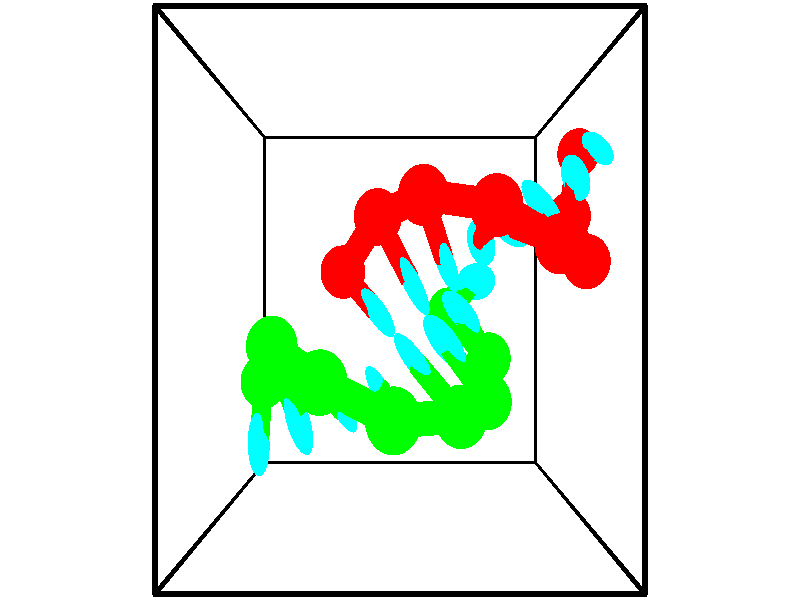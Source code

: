 // switches for output
#declare DRAW_BASES = 1; // possible values are 0, 1; only relevant for DNA ribbons
#declare DRAW_BASES_TYPE = 3; // possible values are 1, 2, 3; only relevant for DNA ribbons
#declare DRAW_FOG = 0; // set to 1 to enable fog

#include "colors.inc"

#include "transforms.inc"
background { rgb <1, 1, 1>}

#default {
   normal{
       ripples 0.25
       frequency 0.20
       turbulence 0.2
       lambda 5
   }
	finish {
		phong 0.1
		phong_size 40.
	}
}

// original window dimensions: 1024x640


// camera settings

camera {
	sky <-0, 1, 0>
	up <-0, 1, 0>
	right 1.6 * <1, 0, 0>
	location <2.5, 2.5, 11.1562>
	look_at <2.5, 2.5, 2.5>
	direction <0, 0, -8.6562>
	angle 67.0682
}


# declare cpy_camera_pos = <2.5, 2.5, 11.1562>;
# if (DRAW_FOG = 1)
fog {
	fog_type 2
	up vnormalize(cpy_camera_pos)
	color rgbt<1,1,1,0.3>
	distance 1e-5
	fog_alt 3e-3
	fog_offset 4
}
# end


// LIGHTS

# declare lum = 6;
global_settings {
	ambient_light rgb lum * <0.05, 0.05, 0.05>
	max_trace_level 15
}# declare cpy_direct_light_amount = 0.25;
light_source
{	1000 * <-1, -1, 1>,
	rgb lum * cpy_direct_light_amount
	parallel
}

light_source
{	1000 * <1, 1, -1>,
	rgb lum * cpy_direct_light_amount
	parallel
}

// strand 0

// nucleotide -1

// particle -1
sphere {
	<4.708757, 4.018918, 3.672594> 0.250000
	pigment { color rgbt <1,0,0,0> }
	no_shadow
}
cylinder {
	<4.715889, 3.963280, 4.068642>,  <4.720168, 3.929897, 4.306270>, 0.100000
	pigment { color rgbt <1,0,0,0> }
	no_shadow
}
cylinder {
	<4.715889, 3.963280, 4.068642>,  <4.708757, 4.018918, 3.672594>, 0.100000
	pigment { color rgbt <1,0,0,0> }
	no_shadow
}

// particle -1
sphere {
	<4.715889, 3.963280, 4.068642> 0.100000
	pigment { color rgbt <1,0,0,0> }
	no_shadow
}
sphere {
	0, 1
	scale<0.080000,0.200000,0.300000>
	matrix <-0.707107, -0.701874, -0.085868,
		0.706882, -0.698588, -0.110870,
		0.017831, -0.139095, 0.990118,
		4.721238, 3.921551, 4.365677>
	pigment { color rgbt <0,1,1,0> }
	no_shadow
}
cylinder {
	<4.536164, 3.335018, 3.889830>,  <4.708757, 4.018918, 3.672594>, 0.130000
	pigment { color rgbt <1,0,0,0> }
	no_shadow
}

// nucleotide -1

// particle -1
sphere {
	<4.536164, 3.335018, 3.889830> 0.250000
	pigment { color rgbt <1,0,0,0> }
	no_shadow
}
cylinder {
	<4.474129, 3.495209, 4.251064>,  <4.436907, 3.591323, 4.467805>, 0.100000
	pigment { color rgbt <1,0,0,0> }
	no_shadow
}
cylinder {
	<4.474129, 3.495209, 4.251064>,  <4.536164, 3.335018, 3.889830>, 0.100000
	pigment { color rgbt <1,0,0,0> }
	no_shadow
}

// particle -1
sphere {
	<4.474129, 3.495209, 4.251064> 0.100000
	pigment { color rgbt <1,0,0,0> }
	no_shadow
}
sphere {
	0, 1
	scale<0.080000,0.200000,0.300000>
	matrix <-0.777925, -0.612965, 0.138227,
		0.608917, -0.681096, 0.406606,
		-0.155089, 0.400478, 0.903086,
		4.427602, 3.615352, 4.521990>
	pigment { color rgbt <0,1,1,0> }
	no_shadow
}
cylinder {
	<4.522727, 2.847632, 4.603679>,  <4.536164, 3.335018, 3.889830>, 0.130000
	pigment { color rgbt <1,0,0,0> }
	no_shadow
}

// nucleotide -1

// particle -1
sphere {
	<4.522727, 2.847632, 4.603679> 0.250000
	pigment { color rgbt <1,0,0,0> }
	no_shadow
}
cylinder {
	<4.253273, 3.141914, 4.575531>,  <4.091601, 3.318484, 4.558642>, 0.100000
	pigment { color rgbt <1,0,0,0> }
	no_shadow
}
cylinder {
	<4.253273, 3.141914, 4.575531>,  <4.522727, 2.847632, 4.603679>, 0.100000
	pigment { color rgbt <1,0,0,0> }
	no_shadow
}

// particle -1
sphere {
	<4.253273, 3.141914, 4.575531> 0.100000
	pigment { color rgbt <1,0,0,0> }
	no_shadow
}
sphere {
	0, 1
	scale<0.080000,0.200000,0.300000>
	matrix <-0.728050, -0.644202, 0.234410,
		0.127124, 0.209140, 0.969588,
		-0.673634, 0.735707, -0.070371,
		4.051183, 3.362627, 4.554420>
	pigment { color rgbt <0,1,1,0> }
	no_shadow
}
cylinder {
	<4.082111, 2.961341, 5.205808>,  <4.522727, 2.847632, 4.603679>, 0.130000
	pigment { color rgbt <1,0,0,0> }
	no_shadow
}

// nucleotide -1

// particle -1
sphere {
	<4.082111, 2.961341, 5.205808> 0.250000
	pigment { color rgbt <1,0,0,0> }
	no_shadow
}
cylinder {
	<3.856667, 3.075462, 4.895725>,  <3.721400, 3.143935, 4.709676>, 0.100000
	pigment { color rgbt <1,0,0,0> }
	no_shadow
}
cylinder {
	<3.856667, 3.075462, 4.895725>,  <4.082111, 2.961341, 5.205808>, 0.100000
	pigment { color rgbt <1,0,0,0> }
	no_shadow
}

// particle -1
sphere {
	<3.856667, 3.075462, 4.895725> 0.100000
	pigment { color rgbt <1,0,0,0> }
	no_shadow
}
sphere {
	0, 1
	scale<0.080000,0.200000,0.300000>
	matrix <-0.778306, -0.497812, 0.382654,
		-0.276734, 0.819015, 0.502625,
		-0.563612, 0.285303, -0.775206,
		3.687583, 3.161053, 4.663164>
	pigment { color rgbt <0,1,1,0> }
	no_shadow
}
cylinder {
	<3.411803, 3.245209, 5.452796>,  <4.082111, 2.961341, 5.205808>, 0.130000
	pigment { color rgbt <1,0,0,0> }
	no_shadow
}

// nucleotide -1

// particle -1
sphere {
	<3.411803, 3.245209, 5.452796> 0.250000
	pigment { color rgbt <1,0,0,0> }
	no_shadow
}
cylinder {
	<3.377068, 3.105385, 5.079643>,  <3.356226, 3.021490, 4.855752>, 0.100000
	pigment { color rgbt <1,0,0,0> }
	no_shadow
}
cylinder {
	<3.377068, 3.105385, 5.079643>,  <3.411803, 3.245209, 5.452796>, 0.100000
	pigment { color rgbt <1,0,0,0> }
	no_shadow
}

// particle -1
sphere {
	<3.377068, 3.105385, 5.079643> 0.100000
	pigment { color rgbt <1,0,0,0> }
	no_shadow
}
sphere {
	0, 1
	scale<0.080000,0.200000,0.300000>
	matrix <-0.816536, -0.511490, 0.267670,
		-0.570726, 0.784975, -0.241012,
		-0.086839, -0.349561, -0.932880,
		3.351016, 3.000516, 4.799779>
	pigment { color rgbt <0,1,1,0> }
	no_shadow
}
cylinder {
	<2.729190, 3.355762, 5.248710>,  <3.411803, 3.245209, 5.452796>, 0.130000
	pigment { color rgbt <1,0,0,0> }
	no_shadow
}

// nucleotide -1

// particle -1
sphere {
	<2.729190, 3.355762, 5.248710> 0.250000
	pigment { color rgbt <1,0,0,0> }
	no_shadow
}
cylinder {
	<2.869415, 3.047691, 5.035568>,  <2.953550, 2.862849, 4.907683>, 0.100000
	pigment { color rgbt <1,0,0,0> }
	no_shadow
}
cylinder {
	<2.869415, 3.047691, 5.035568>,  <2.729190, 3.355762, 5.248710>, 0.100000
	pigment { color rgbt <1,0,0,0> }
	no_shadow
}

// particle -1
sphere {
	<2.869415, 3.047691, 5.035568> 0.100000
	pigment { color rgbt <1,0,0,0> }
	no_shadow
}
sphere {
	0, 1
	scale<0.080000,0.200000,0.300000>
	matrix <-0.852415, -0.498071, 0.159101,
		-0.387936, 0.398439, -0.831115,
		0.350563, -0.770176, -0.532855,
		2.974584, 2.816638, 4.875712>
	pigment { color rgbt <0,1,1,0> }
	no_shadow
}
cylinder {
	<2.266581, 3.225672, 4.823740>,  <2.729190, 3.355762, 5.248710>, 0.130000
	pigment { color rgbt <1,0,0,0> }
	no_shadow
}

// nucleotide -1

// particle -1
sphere {
	<2.266581, 3.225672, 4.823740> 0.250000
	pigment { color rgbt <1,0,0,0> }
	no_shadow
}
cylinder {
	<2.475906, 2.885689, 4.848114>,  <2.601502, 2.681699, 4.862738>, 0.100000
	pigment { color rgbt <1,0,0,0> }
	no_shadow
}
cylinder {
	<2.475906, 2.885689, 4.848114>,  <2.266581, 3.225672, 4.823740>, 0.100000
	pigment { color rgbt <1,0,0,0> }
	no_shadow
}

// particle -1
sphere {
	<2.475906, 2.885689, 4.848114> 0.100000
	pigment { color rgbt <1,0,0,0> }
	no_shadow
}
sphere {
	0, 1
	scale<0.080000,0.200000,0.300000>
	matrix <-0.839444, -0.501900, 0.208397,
		-0.146545, -0.160209, -0.976144,
		0.523314, -0.849958, 0.060935,
		2.632900, 2.630701, 4.866395>
	pigment { color rgbt <0,1,1,0> }
	no_shadow
}
cylinder {
	<1.859899, 2.760954, 4.374569>,  <2.266581, 3.225672, 4.823740>, 0.130000
	pigment { color rgbt <1,0,0,0> }
	no_shadow
}

// nucleotide -1

// particle -1
sphere {
	<1.859899, 2.760954, 4.374569> 0.250000
	pigment { color rgbt <1,0,0,0> }
	no_shadow
}
cylinder {
	<2.089729, 2.549316, 4.624344>,  <2.227628, 2.422334, 4.774209>, 0.100000
	pigment { color rgbt <1,0,0,0> }
	no_shadow
}
cylinder {
	<2.089729, 2.549316, 4.624344>,  <1.859899, 2.760954, 4.374569>, 0.100000
	pigment { color rgbt <1,0,0,0> }
	no_shadow
}

// particle -1
sphere {
	<2.089729, 2.549316, 4.624344> 0.100000
	pigment { color rgbt <1,0,0,0> }
	no_shadow
}
sphere {
	0, 1
	scale<0.080000,0.200000,0.300000>
	matrix <-0.801092, -0.519862, 0.296640,
		0.167671, -0.670674, -0.722553,
		0.574576, -0.529094, 0.624437,
		2.262102, 2.390588, 4.811675>
	pigment { color rgbt <0,1,1,0> }
	no_shadow
}
// strand 1

// nucleotide -1

// particle -1
sphere {
	<0.997803, 1.751359, 4.490772> 0.250000
	pigment { color rgbt <0,1,0,0> }
	no_shadow
}
cylinder {
	<1.034260, 1.481308, 4.783592>,  <1.056134, 1.319277, 4.959284>, 0.100000
	pigment { color rgbt <0,1,0,0> }
	no_shadow
}
cylinder {
	<1.034260, 1.481308, 4.783592>,  <0.997803, 1.751359, 4.490772>, 0.100000
	pigment { color rgbt <0,1,0,0> }
	no_shadow
}

// particle -1
sphere {
	<1.034260, 1.481308, 4.783592> 0.100000
	pigment { color rgbt <0,1,0,0> }
	no_shadow
}
sphere {
	0, 1
	scale<0.080000,0.200000,0.300000>
	matrix <0.967414, 0.234406, 0.095733,
		-0.236228, 0.699469, 0.674492,
		0.091142, -0.675127, 0.732049,
		1.061603, 1.278770, 5.003207>
	pigment { color rgbt <0,1,1,0> }
	no_shadow
}
cylinder {
	<1.230065, 2.120409, 5.169328>,  <0.997803, 1.751359, 4.490772>, 0.130000
	pigment { color rgbt <0,1,0,0> }
	no_shadow
}

// nucleotide -1

// particle -1
sphere {
	<1.230065, 2.120409, 5.169328> 0.250000
	pigment { color rgbt <0,1,0,0> }
	no_shadow
}
cylinder {
	<1.370693, 1.751724, 5.103790>,  <1.455070, 1.530513, 5.064468>, 0.100000
	pigment { color rgbt <0,1,0,0> }
	no_shadow
}
cylinder {
	<1.370693, 1.751724, 5.103790>,  <1.230065, 2.120409, 5.169328>, 0.100000
	pigment { color rgbt <0,1,0,0> }
	no_shadow
}

// particle -1
sphere {
	<1.370693, 1.751724, 5.103790> 0.100000
	pigment { color rgbt <0,1,0,0> }
	no_shadow
}
sphere {
	0, 1
	scale<0.080000,0.200000,0.300000>
	matrix <0.919145, 0.306633, 0.247285,
		-0.177686, -0.237534, 0.954990,
		0.351570, -0.921713, -0.163844,
		1.476164, 1.475211, 5.054637>
	pigment { color rgbt <0,1,1,0> }
	no_shadow
}
cylinder {
	<1.773028, 1.876264, 5.680562>,  <1.230065, 2.120409, 5.169328>, 0.130000
	pigment { color rgbt <0,1,0,0> }
	no_shadow
}

// nucleotide -1

// particle -1
sphere {
	<1.773028, 1.876264, 5.680562> 0.250000
	pigment { color rgbt <0,1,0,0> }
	no_shadow
}
cylinder {
	<1.859520, 1.702087, 5.331017>,  <1.911415, 1.597582, 5.121289>, 0.100000
	pigment { color rgbt <0,1,0,0> }
	no_shadow
}
cylinder {
	<1.859520, 1.702087, 5.331017>,  <1.773028, 1.876264, 5.680562>, 0.100000
	pigment { color rgbt <0,1,0,0> }
	no_shadow
}

// particle -1
sphere {
	<1.859520, 1.702087, 5.331017> 0.100000
	pigment { color rgbt <0,1,0,0> }
	no_shadow
}
sphere {
	0, 1
	scale<0.080000,0.200000,0.300000>
	matrix <0.828789, 0.554979, -0.071468,
		0.516095, -0.708794, 0.480892,
		0.216229, -0.435442, -0.873863,
		1.924389, 1.571455, 5.068858>
	pigment { color rgbt <0,1,1,0> }
	no_shadow
}
cylinder {
	<2.441525, 1.613796, 5.833974>,  <1.773028, 1.876264, 5.680562>, 0.130000
	pigment { color rgbt <0,1,0,0> }
	no_shadow
}

// nucleotide -1

// particle -1
sphere {
	<2.441525, 1.613796, 5.833974> 0.250000
	pigment { color rgbt <0,1,0,0> }
	no_shadow
}
cylinder {
	<2.358044, 1.703735, 5.453262>,  <2.307955, 1.757699, 5.224835>, 0.100000
	pigment { color rgbt <0,1,0,0> }
	no_shadow
}
cylinder {
	<2.358044, 1.703735, 5.453262>,  <2.441525, 1.613796, 5.833974>, 0.100000
	pigment { color rgbt <0,1,0,0> }
	no_shadow
}

// particle -1
sphere {
	<2.358044, 1.703735, 5.453262> 0.100000
	pigment { color rgbt <0,1,0,0> }
	no_shadow
}
sphere {
	0, 1
	scale<0.080000,0.200000,0.300000>
	matrix <0.800330, 0.598590, -0.034083,
		0.562063, -0.768851, -0.304882,
		-0.208704, 0.224850, -0.951780,
		2.295433, 1.771190, 5.167728>
	pigment { color rgbt <0,1,1,0> }
	no_shadow
}
cylinder {
	<3.073363, 1.581672, 5.454597>,  <2.441525, 1.613796, 5.833974>, 0.130000
	pigment { color rgbt <0,1,0,0> }
	no_shadow
}

// nucleotide -1

// particle -1
sphere {
	<3.073363, 1.581672, 5.454597> 0.250000
	pigment { color rgbt <0,1,0,0> }
	no_shadow
}
cylinder {
	<2.823692, 1.822540, 5.255482>,  <2.673890, 1.967061, 5.136013>, 0.100000
	pigment { color rgbt <0,1,0,0> }
	no_shadow
}
cylinder {
	<2.823692, 1.822540, 5.255482>,  <3.073363, 1.581672, 5.454597>, 0.100000
	pigment { color rgbt <0,1,0,0> }
	no_shadow
}

// particle -1
sphere {
	<2.823692, 1.822540, 5.255482> 0.100000
	pigment { color rgbt <0,1,0,0> }
	no_shadow
}
sphere {
	0, 1
	scale<0.080000,0.200000,0.300000>
	matrix <0.772073, 0.572953, -0.275004,
		0.119610, -0.555981, -0.822544,
		-0.624176, 0.602171, -0.497789,
		2.636439, 2.003192, 5.106145>
	pigment { color rgbt <0,1,1,0> }
	no_shadow
}
cylinder {
	<3.425344, 1.609497, 4.783104>,  <3.073363, 1.581672, 5.454597>, 0.130000
	pigment { color rgbt <0,1,0,0> }
	no_shadow
}

// nucleotide -1

// particle -1
sphere {
	<3.425344, 1.609497, 4.783104> 0.250000
	pigment { color rgbt <0,1,0,0> }
	no_shadow
}
cylinder {
	<3.162663, 1.910019, 4.809280>,  <3.005054, 2.090332, 4.824986>, 0.100000
	pigment { color rgbt <0,1,0,0> }
	no_shadow
}
cylinder {
	<3.162663, 1.910019, 4.809280>,  <3.425344, 1.609497, 4.783104>, 0.100000
	pigment { color rgbt <0,1,0,0> }
	no_shadow
}

// particle -1
sphere {
	<3.162663, 1.910019, 4.809280> 0.100000
	pigment { color rgbt <0,1,0,0> }
	no_shadow
}
sphere {
	0, 1
	scale<0.080000,0.200000,0.300000>
	matrix <0.614271, 0.583221, -0.531530,
		-0.437508, -0.308859, -0.844508,
		-0.656703, 0.751305, 0.065441,
		2.965652, 2.135410, 4.828913>
	pigment { color rgbt <0,1,1,0> }
	no_shadow
}
cylinder {
	<3.535058, 1.935960, 4.129124>,  <3.425344, 1.609497, 4.783104>, 0.130000
	pigment { color rgbt <0,1,0,0> }
	no_shadow
}

// nucleotide -1

// particle -1
sphere {
	<3.535058, 1.935960, 4.129124> 0.250000
	pigment { color rgbt <0,1,0,0> }
	no_shadow
}
cylinder {
	<3.327259, 2.190948, 4.356720>,  <3.202579, 2.343942, 4.493278>, 0.100000
	pigment { color rgbt <0,1,0,0> }
	no_shadow
}
cylinder {
	<3.327259, 2.190948, 4.356720>,  <3.535058, 1.935960, 4.129124>, 0.100000
	pigment { color rgbt <0,1,0,0> }
	no_shadow
}

// particle -1
sphere {
	<3.327259, 2.190948, 4.356720> 0.100000
	pigment { color rgbt <0,1,0,0> }
	no_shadow
}
sphere {
	0, 1
	scale<0.080000,0.200000,0.300000>
	matrix <0.512483, 0.765286, -0.389486,
		-0.683728, 0.089261, -0.724258,
		-0.519498, 0.637472, 0.568991,
		3.171410, 2.382190, 4.527417>
	pigment { color rgbt <0,1,1,0> }
	no_shadow
}
cylinder {
	<3.092316, 2.378339, 3.752397>,  <3.535058, 1.935960, 4.129124>, 0.130000
	pigment { color rgbt <0,1,0,0> }
	no_shadow
}

// nucleotide -1

// particle -1
sphere {
	<3.092316, 2.378339, 3.752397> 0.250000
	pigment { color rgbt <0,1,0,0> }
	no_shadow
}
cylinder {
	<3.240623, 2.543411, 4.085197>,  <3.329608, 2.642455, 4.284877>, 0.100000
	pigment { color rgbt <0,1,0,0> }
	no_shadow
}
cylinder {
	<3.240623, 2.543411, 4.085197>,  <3.092316, 2.378339, 3.752397>, 0.100000
	pigment { color rgbt <0,1,0,0> }
	no_shadow
}

// particle -1
sphere {
	<3.240623, 2.543411, 4.085197> 0.100000
	pigment { color rgbt <0,1,0,0> }
	no_shadow
}
sphere {
	0, 1
	scale<0.080000,0.200000,0.300000>
	matrix <0.371709, 0.755030, -0.540150,
		-0.851095, 0.509533, 0.126544,
		0.370769, 0.412682, 0.832000,
		3.351854, 2.667216, 4.334797>
	pigment { color rgbt <0,1,1,0> }
	no_shadow
}
// box output
cylinder {
	<0.000000, 0.000000, 0.000000>,  <5.000000, 0.000000, 0.000000>, 0.025000
	pigment { color rgbt <0,0,0,0> }
	no_shadow
}
cylinder {
	<0.000000, 0.000000, 0.000000>,  <0.000000, 5.000000, 0.000000>, 0.025000
	pigment { color rgbt <0,0,0,0> }
	no_shadow
}
cylinder {
	<0.000000, 0.000000, 0.000000>,  <0.000000, 0.000000, 5.000000>, 0.025000
	pigment { color rgbt <0,0,0,0> }
	no_shadow
}
cylinder {
	<5.000000, 5.000000, 5.000000>,  <0.000000, 5.000000, 5.000000>, 0.025000
	pigment { color rgbt <0,0,0,0> }
	no_shadow
}
cylinder {
	<5.000000, 5.000000, 5.000000>,  <5.000000, 0.000000, 5.000000>, 0.025000
	pigment { color rgbt <0,0,0,0> }
	no_shadow
}
cylinder {
	<5.000000, 5.000000, 5.000000>,  <5.000000, 5.000000, 0.000000>, 0.025000
	pigment { color rgbt <0,0,0,0> }
	no_shadow
}
cylinder {
	<0.000000, 0.000000, 5.000000>,  <0.000000, 5.000000, 5.000000>, 0.025000
	pigment { color rgbt <0,0,0,0> }
	no_shadow
}
cylinder {
	<0.000000, 0.000000, 5.000000>,  <5.000000, 0.000000, 5.000000>, 0.025000
	pigment { color rgbt <0,0,0,0> }
	no_shadow
}
cylinder {
	<5.000000, 5.000000, 0.000000>,  <0.000000, 5.000000, 0.000000>, 0.025000
	pigment { color rgbt <0,0,0,0> }
	no_shadow
}
cylinder {
	<5.000000, 5.000000, 0.000000>,  <5.000000, 0.000000, 0.000000>, 0.025000
	pigment { color rgbt <0,0,0,0> }
	no_shadow
}
cylinder {
	<5.000000, 0.000000, 5.000000>,  <5.000000, 0.000000, 0.000000>, 0.025000
	pigment { color rgbt <0,0,0,0> }
	no_shadow
}
cylinder {
	<0.000000, 5.000000, 0.000000>,  <0.000000, 5.000000, 5.000000>, 0.025000
	pigment { color rgbt <0,0,0,0> }
	no_shadow
}
// end of box output
